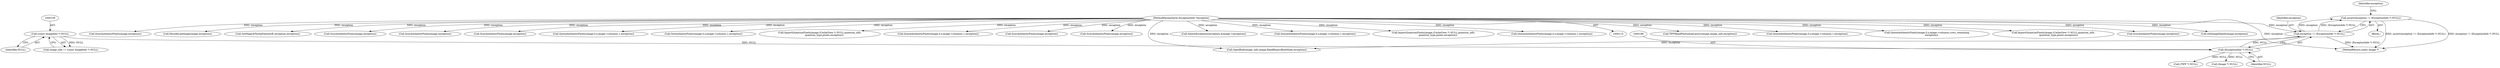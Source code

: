 digraph "0_ImageMagick_2bb6941a2d557f26a2f2049ade466e118eeaab91@API" {
"1000182" [label="(Call,assert(exception != (ExceptionInfo *) NULL))"];
"1000183" [label="(Call,exception != (ExceptionInfo *) NULL)"];
"1000117" [label="(MethodParameterIn,ExceptionInfo *exception)"];
"1000185" [label="(Call,(ExceptionInfo *) NULL)"];
"1000158" [label="(Call,(const ImageInfo *) NULL)"];
"1002066" [label="(Call,ImportQuantumPixels(image,(CacheView *) NULL,quantum_info,\n            quantum_type,pixels,exception))"];
"1002329" [label="(Call,QueueAuthenticPixels(image,0,y,image->columns,1,exception))"];
"1000118" [label="(Block,)"];
"1000183" [label="(Call,exception != (ExceptionInfo *) NULL)"];
"1003218" [label="(Call,SyncAuthenticPixels(image,exception))"];
"1000200" [label="(Call,OpenBlob(image_info,image,ReadBinaryBlobMode,exception))"];
"1000158" [label="(Call,(const ImageInfo *) NULL)"];
"1000243" [label="(Call,(TIFF *) NULL)"];
"1003376" [label="(Call,TIFFReadPhotoshopLayers(image,image_info,exception))"];
"1002510" [label="(Call,QueueAuthenticPixels(image,0,y,image->columns,1,exception))"];
"1002785" [label="(Call,QueueAuthenticPixels(image,0,y,image->columns,rows_remaining,\n            exception))"];
"1002244" [label="(Call,ImportQuantumPixels(image,(CacheView *) NULL,quantum_info,\n              quantum_type,pixels,exception))"];
"1000160" [label="(Identifier,NULL)"];
"1002990" [label="(Call,SyncAuthenticPixels(image,exception))"];
"1000156" [label="(Call,image_info != (const ImageInfo *) NULL)"];
"1001518" [label="(Call,GetImageDepth(image,exception))"];
"1002255" [label="(Call,SyncAuthenticPixels(image,exception))"];
"1003265" [label="(Call,DecodeLabImage(image,exception))"];
"1000220" [label="(Call,SetMagickThreadValue(tiff_exception,exception))"];
"1003406" [label="(MethodReturn,static Image *)"];
"1000185" [label="(Call,(ExceptionInfo *) NULL)"];
"1000117" [label="(MethodParameterIn,ExceptionInfo *exception)"];
"1001878" [label="(Call,SyncAuthenticPixels(image,exception))"];
"1000215" [label="(Call,(Image *) NULL)"];
"1002077" [label="(Call,SyncAuthenticPixels(image,exception))"];
"1002450" [label="(Call,SyncAuthenticPixels(image,exception))"];
"1003137" [label="(Call,QueueAuthenticPixels(image,0,y,image->columns,1,exception))"];
"1002158" [label="(Call,GetAuthenticPixels(image,0,y,image->columns,1,exception))"];
"1002629" [label="(Call,SyncAuthenticPixels(image,exception))"];
"1000184" [label="(Identifier,exception)"];
"1000191" [label="(Identifier,exception)"];
"1000187" [label="(Identifier,NULL)"];
"1000647" [label="(Call,InheritException(exception,&image->exception))"];
"1000182" [label="(Call,assert(exception != (ExceptionInfo *) NULL))"];
"1001849" [label="(Call,QueueAuthenticPixels(image,0,y,image->columns,1,exception))"];
"1001867" [label="(Call,ImportQuantumPixels(image,(CacheView *) NULL,quantum_info,\n            quantum_type,pixels,exception))"];
"1002048" [label="(Call,QueueAuthenticPixels(image,0,y,image->columns,1,exception))"];
"1000182" -> "1000118"  [label="AST: "];
"1000182" -> "1000183"  [label="CFG: "];
"1000183" -> "1000182"  [label="AST: "];
"1000191" -> "1000182"  [label="CFG: "];
"1000182" -> "1003406"  [label="DDG: assert(exception != (ExceptionInfo *) NULL)"];
"1000182" -> "1003406"  [label="DDG: exception != (ExceptionInfo *) NULL"];
"1000183" -> "1000182"  [label="DDG: exception"];
"1000183" -> "1000182"  [label="DDG: (ExceptionInfo *) NULL"];
"1000183" -> "1000185"  [label="CFG: "];
"1000184" -> "1000183"  [label="AST: "];
"1000185" -> "1000183"  [label="AST: "];
"1000183" -> "1003406"  [label="DDG: (ExceptionInfo *) NULL"];
"1000117" -> "1000183"  [label="DDG: exception"];
"1000185" -> "1000183"  [label="DDG: NULL"];
"1000183" -> "1000200"  [label="DDG: exception"];
"1000117" -> "1000115"  [label="AST: "];
"1000117" -> "1003406"  [label="DDG: exception"];
"1000117" -> "1000200"  [label="DDG: exception"];
"1000117" -> "1000220"  [label="DDG: exception"];
"1000117" -> "1000647"  [label="DDG: exception"];
"1000117" -> "1001518"  [label="DDG: exception"];
"1000117" -> "1001849"  [label="DDG: exception"];
"1000117" -> "1001867"  [label="DDG: exception"];
"1000117" -> "1001878"  [label="DDG: exception"];
"1000117" -> "1002048"  [label="DDG: exception"];
"1000117" -> "1002066"  [label="DDG: exception"];
"1000117" -> "1002077"  [label="DDG: exception"];
"1000117" -> "1002158"  [label="DDG: exception"];
"1000117" -> "1002244"  [label="DDG: exception"];
"1000117" -> "1002255"  [label="DDG: exception"];
"1000117" -> "1002329"  [label="DDG: exception"];
"1000117" -> "1002450"  [label="DDG: exception"];
"1000117" -> "1002510"  [label="DDG: exception"];
"1000117" -> "1002629"  [label="DDG: exception"];
"1000117" -> "1002785"  [label="DDG: exception"];
"1000117" -> "1002990"  [label="DDG: exception"];
"1000117" -> "1003137"  [label="DDG: exception"];
"1000117" -> "1003218"  [label="DDG: exception"];
"1000117" -> "1003265"  [label="DDG: exception"];
"1000117" -> "1003376"  [label="DDG: exception"];
"1000185" -> "1000187"  [label="CFG: "];
"1000186" -> "1000185"  [label="AST: "];
"1000187" -> "1000185"  [label="AST: "];
"1000158" -> "1000185"  [label="DDG: NULL"];
"1000185" -> "1000215"  [label="DDG: NULL"];
"1000185" -> "1000243"  [label="DDG: NULL"];
"1000158" -> "1000156"  [label="AST: "];
"1000158" -> "1000160"  [label="CFG: "];
"1000159" -> "1000158"  [label="AST: "];
"1000160" -> "1000158"  [label="AST: "];
"1000156" -> "1000158"  [label="CFG: "];
"1000158" -> "1000156"  [label="DDG: NULL"];
}
